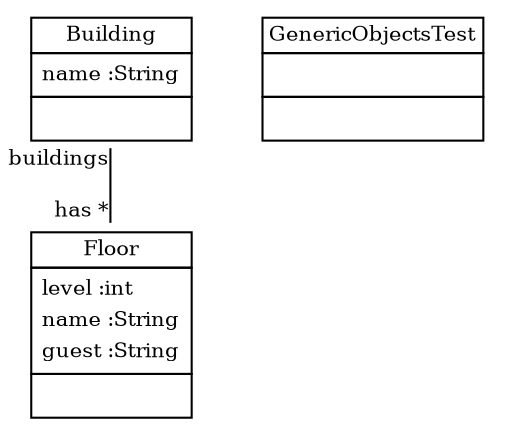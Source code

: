 
 digraph ClassDiagram {
    node [shape = none, fontsize = 10]; 
    edge [fontsize = 10];
    
    
    _Building [label=<<table border='0' cellborder='1' cellspacing='0'> <tr> <td HREF="../test/de/kassel/roombook/Building.java">Building</td> </tr> <tr><td><table border='0' cellborder='0' cellspacing='0'> <tr><td align='left'>name :String</td></tr>  </table></td></tr> <tr><td><table border='0' cellborder='0' cellspacing='0'> <tr><td> </td></tr> </table></td></tr> </table>>];
    _Floor [label=<<table border='0' cellborder='1' cellspacing='0'> <tr> <td HREF="../test/de/kassel/roombook/Floor.java">Floor</td> </tr> <tr><td><table border='0' cellborder='0' cellspacing='0'> <tr><td align='left'>level :int</td></tr> <tr><td align='left'>name :String</td></tr> <tr><td align='left'>guest :String</td></tr>  </table></td></tr> <tr><td><table border='0' cellborder='0' cellspacing='0'> <tr><td> </td></tr> </table></td></tr> </table>>];
    _GenericObjectsTest [label=<<table border='0' cellborder='1' cellspacing='0'> <tr> <td HREF="../test/org/sdmlib/models/objects/GenericObjectsTest.java">GenericObjectsTest</td> </tr> <tr><td><table border='0' cellborder='0' cellspacing='0'> <tr><td> </td></tr> </table></td></tr> <tr><td><table border='0' cellborder='0' cellspacing='0'> <tr><td> </td></tr> </table></td></tr> </table>>];
    
    
    
    _Building -> _Floor [headlabel = "has *" taillabel = "buildings" arrowhead = "none" ];
}
